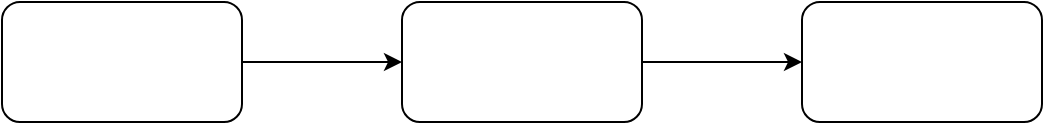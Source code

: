 <mxfile version="15.9.1" type="github"><diagram id="9LfKU1AgzP_vaJB0GFqz" name="Page-1"><mxGraphModel dx="1426" dy="239" grid="1" gridSize="10" guides="1" tooltips="1" connect="1" arrows="1" fold="1" page="1" pageScale="1" pageWidth="827" pageHeight="1169" math="0" shadow="0"><root><mxCell id="0"/><mxCell id="1" parent="0"/><mxCell id="fUsRwnkaToGctYEPGJHQ-4" value="" style="edgeStyle=orthogonalEdgeStyle;rounded=0;orthogonalLoop=1;jettySize=auto;html=1;" parent="1" source="fUsRwnkaToGctYEPGJHQ-2" target="fUsRwnkaToGctYEPGJHQ-3" edge="1"><mxGeometry relative="1" as="geometry"/></mxCell><mxCell id="fUsRwnkaToGctYEPGJHQ-2" value="" style="rounded=1;whiteSpace=wrap;html=1;" parent="1" vertex="1"><mxGeometry x="190" y="220" width="120" height="60" as="geometry"/></mxCell><mxCell id="fUsRwnkaToGctYEPGJHQ-6" value="" style="edgeStyle=orthogonalEdgeStyle;rounded=0;orthogonalLoop=1;jettySize=auto;html=1;" parent="1" source="fUsRwnkaToGctYEPGJHQ-3" target="fUsRwnkaToGctYEPGJHQ-5" edge="1"><mxGeometry relative="1" as="geometry"/></mxCell><mxCell id="fUsRwnkaToGctYEPGJHQ-3" value="" style="rounded=1;whiteSpace=wrap;html=1;" parent="1" vertex="1"><mxGeometry x="390" y="220" width="120" height="60" as="geometry"/></mxCell><mxCell id="fUsRwnkaToGctYEPGJHQ-5" value="" style="rounded=1;whiteSpace=wrap;html=1;" parent="1" vertex="1"><mxGeometry x="590" y="220" width="120" height="60" as="geometry"/></mxCell></root></mxGraphModel></diagram></mxfile>